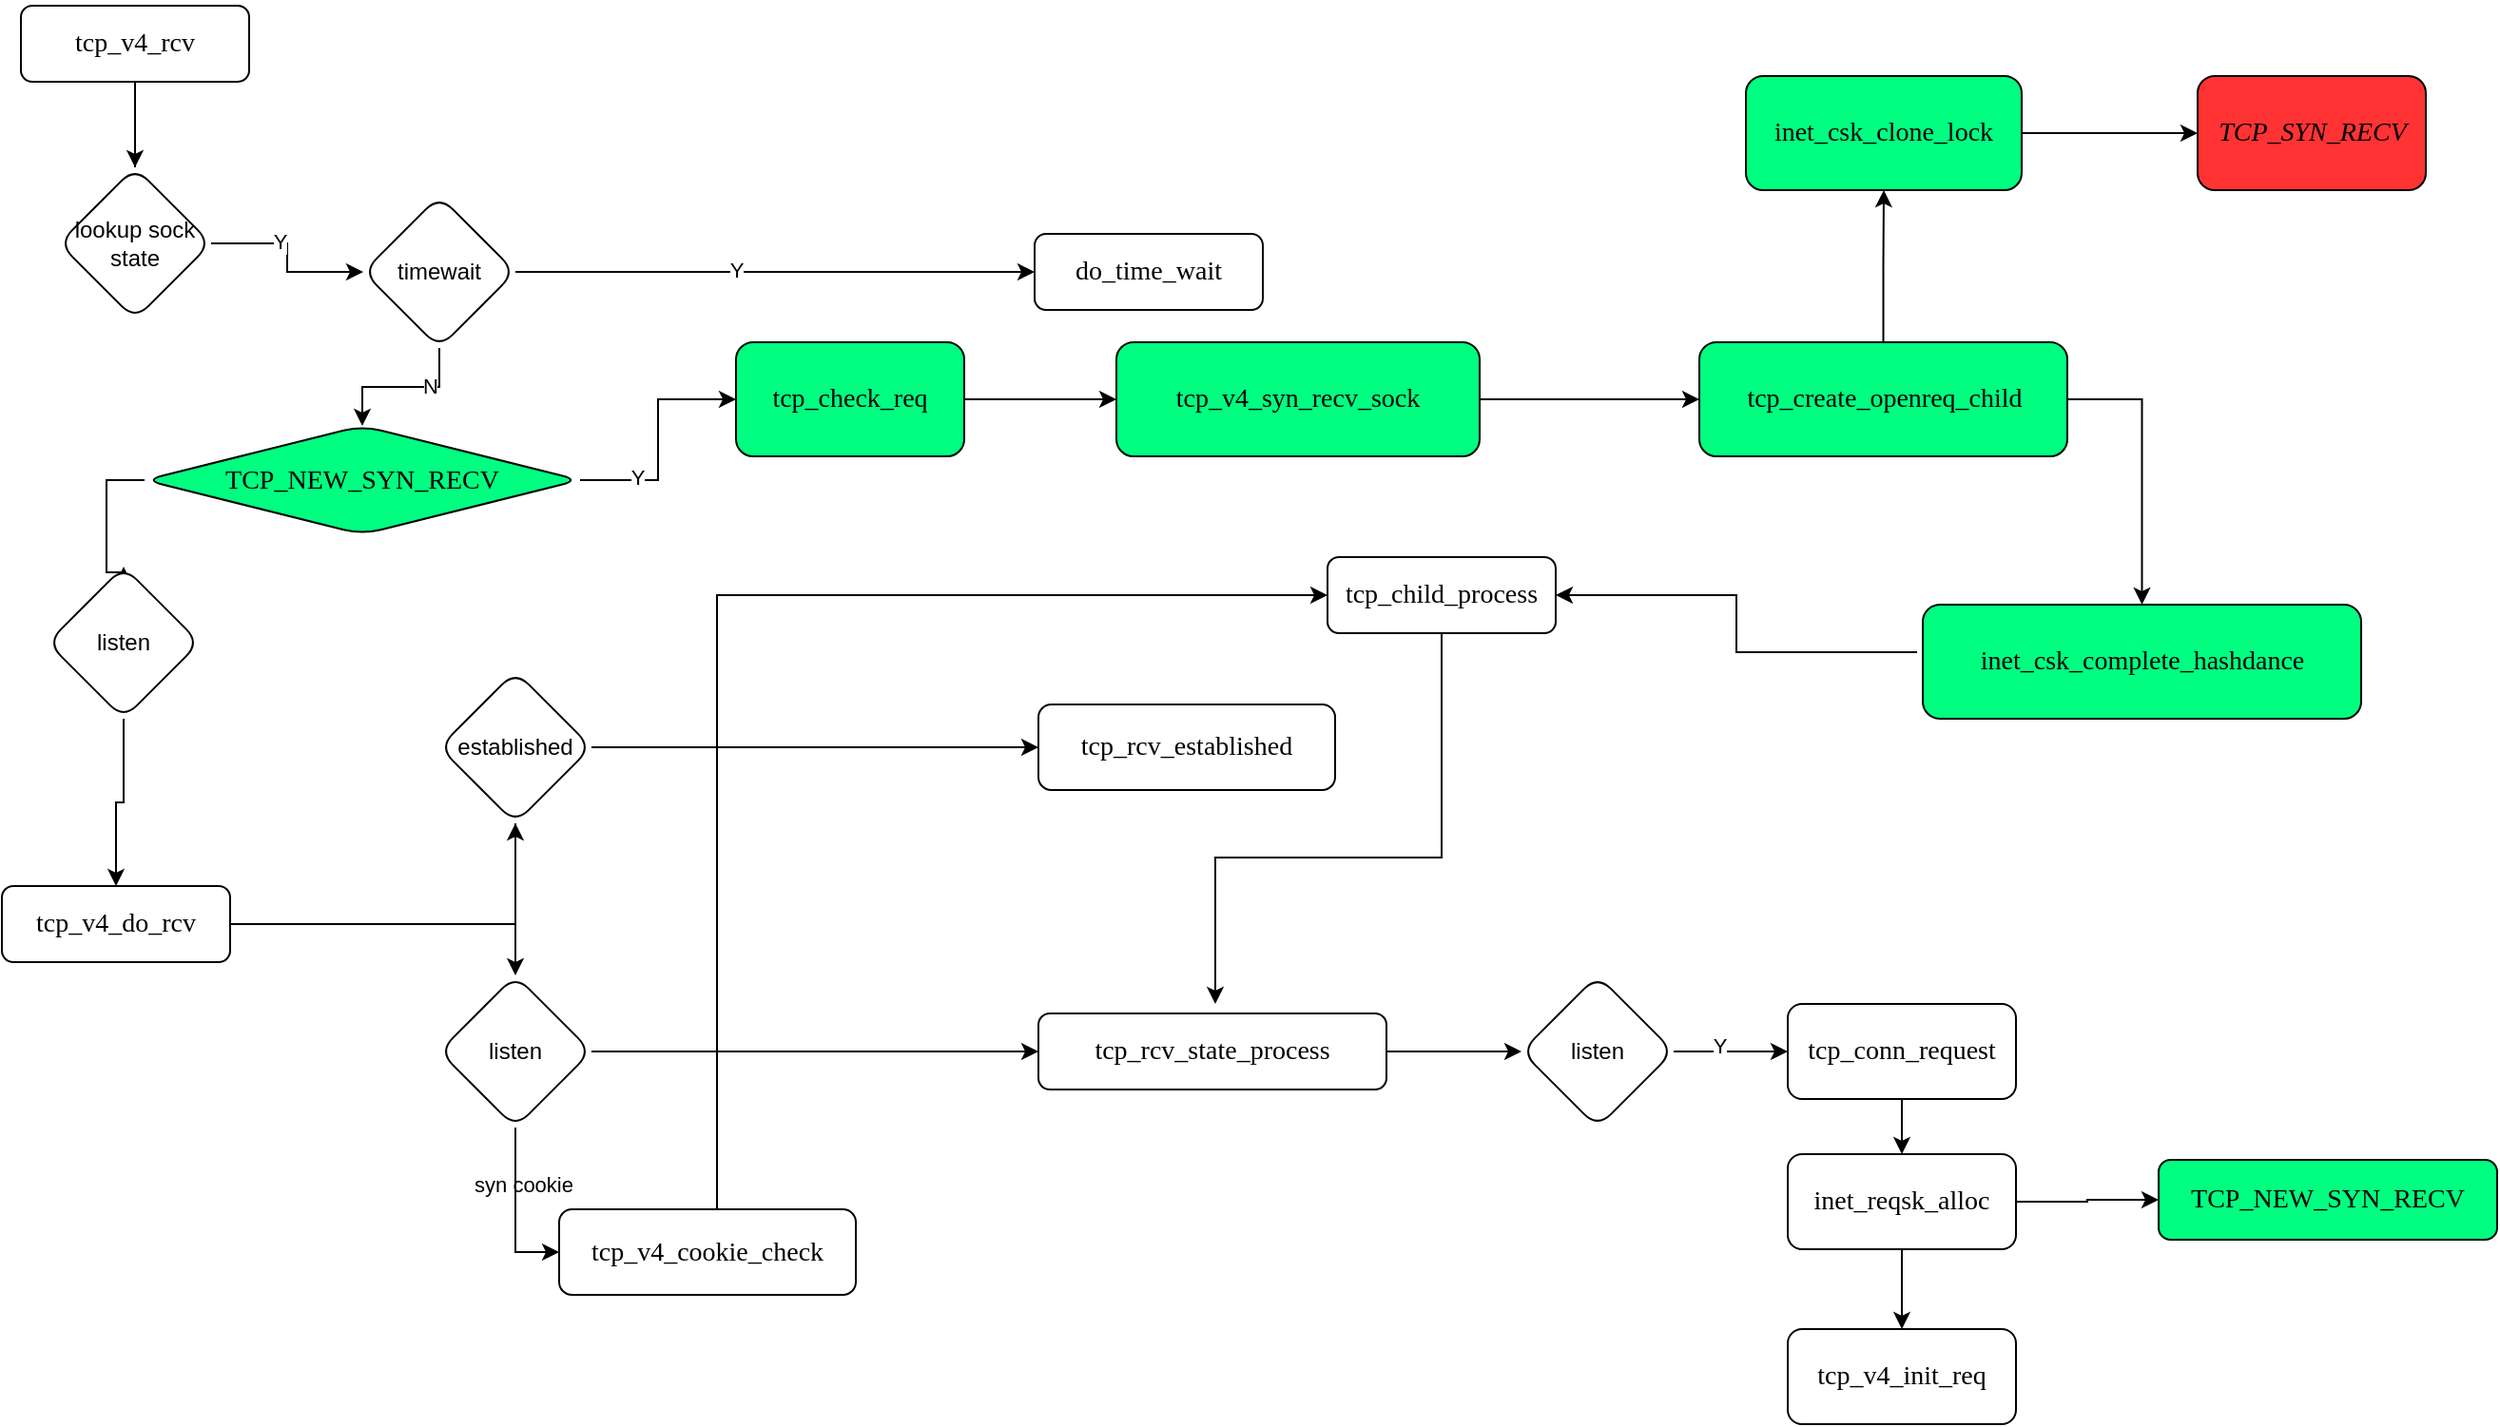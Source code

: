 <mxfile version="15.9.6" type="github">
  <diagram id="C5RBs43oDa-KdzZeNtuy" name="Page-1">
    <mxGraphModel dx="1151" dy="657" grid="0" gridSize="10" guides="1" tooltips="1" connect="1" arrows="1" fold="1" page="0" pageScale="1" pageWidth="827" pageHeight="1169" background="#FFFFFF" math="0" shadow="0">
      <root>
        <mxCell id="WIyWlLk6GJQsqaUBKTNV-0" />
        <mxCell id="WIyWlLk6GJQsqaUBKTNV-1" parent="WIyWlLk6GJQsqaUBKTNV-0" />
        <mxCell id="5ZYStBsxPsz1scZc6Z6h-1" value="" style="edgeStyle=orthogonalEdgeStyle;rounded=0;orthogonalLoop=1;jettySize=auto;html=1;entryX=0.5;entryY=0;entryDx=0;entryDy=0;fontColor=#000000;labelBackgroundColor=none;startArrow=none;exitX=0;exitY=0.5;exitDx=0;exitDy=0;" edge="1" parent="WIyWlLk6GJQsqaUBKTNV-1" source="5ZYStBsxPsz1scZc6Z6h-9" target="5ZYStBsxPsz1scZc6Z6h-14">
          <mxGeometry relative="1" as="geometry">
            <mxPoint x="247" y="258" as="sourcePoint" />
            <mxPoint x="220" y="300" as="targetPoint" />
          </mxGeometry>
        </mxCell>
        <mxCell id="5ZYStBsxPsz1scZc6Z6h-3" value="" style="edgeStyle=orthogonalEdgeStyle;rounded=0;orthogonalLoop=1;jettySize=auto;html=1;fontColor=#000000;labelBackgroundColor=none;" edge="1" parent="WIyWlLk6GJQsqaUBKTNV-1" source="WIyWlLk6GJQsqaUBKTNV-3" target="5ZYStBsxPsz1scZc6Z6h-2">
          <mxGeometry relative="1" as="geometry" />
        </mxCell>
        <mxCell id="WIyWlLk6GJQsqaUBKTNV-3" value="&lt;pre style=&quot;font-family: &amp;quot;jetbrains mono&amp;quot;; font-size: 10.5pt;&quot;&gt;&lt;span style=&quot;&quot;&gt;tcp_v4_rcv&lt;/span&gt;&lt;/pre&gt;" style="rounded=1;whiteSpace=wrap;html=1;fontSize=12;glass=0;strokeWidth=1;shadow=0;fontColor=#000000;labelBackgroundColor=none;" parent="WIyWlLk6GJQsqaUBKTNV-1" vertex="1">
          <mxGeometry x="160" y="80" width="120" height="40" as="geometry" />
        </mxCell>
        <mxCell id="5ZYStBsxPsz1scZc6Z6h-5" value="" style="edgeStyle=orthogonalEdgeStyle;rounded=0;orthogonalLoop=1;jettySize=auto;html=1;exitX=1;exitY=0.5;exitDx=0;exitDy=0;fontColor=#000000;labelBackgroundColor=none;" edge="1" parent="WIyWlLk6GJQsqaUBKTNV-1" source="5ZYStBsxPsz1scZc6Z6h-7" target="5ZYStBsxPsz1scZc6Z6h-4">
          <mxGeometry relative="1" as="geometry" />
        </mxCell>
        <mxCell id="5ZYStBsxPsz1scZc6Z6h-53" value="Y" style="edgeLabel;html=1;align=center;verticalAlign=middle;resizable=0;points=[];fontColor=#000000;" vertex="1" connectable="0" parent="5ZYStBsxPsz1scZc6Z6h-5">
          <mxGeometry x="-0.15" y="1" relative="1" as="geometry">
            <mxPoint as="offset" />
          </mxGeometry>
        </mxCell>
        <mxCell id="5ZYStBsxPsz1scZc6Z6h-8" value="" style="edgeStyle=orthogonalEdgeStyle;rounded=0;orthogonalLoop=1;jettySize=auto;html=1;fontColor=#000000;labelBackgroundColor=none;" edge="1" parent="WIyWlLk6GJQsqaUBKTNV-1" source="5ZYStBsxPsz1scZc6Z6h-2" target="5ZYStBsxPsz1scZc6Z6h-7">
          <mxGeometry relative="1" as="geometry" />
        </mxCell>
        <mxCell id="5ZYStBsxPsz1scZc6Z6h-55" value="Y" style="edgeLabel;html=1;align=center;verticalAlign=middle;resizable=0;points=[];fontColor=#000000;" vertex="1" connectable="0" parent="5ZYStBsxPsz1scZc6Z6h-8">
          <mxGeometry x="-0.25" y="1" relative="1" as="geometry">
            <mxPoint as="offset" />
          </mxGeometry>
        </mxCell>
        <mxCell id="5ZYStBsxPsz1scZc6Z6h-4" value="&lt;pre style=&quot;font-family: &amp;quot;jetbrains mono&amp;quot;; font-size: 10.5pt;&quot;&gt;do_time_wait&lt;/pre&gt;" style="whiteSpace=wrap;html=1;rounded=1;glass=0;strokeWidth=1;shadow=0;fontColor=#000000;labelBackgroundColor=none;fillColor=#FFFFFF;" vertex="1" parent="WIyWlLk6GJQsqaUBKTNV-1">
          <mxGeometry x="693" y="200" width="120" height="40" as="geometry" />
        </mxCell>
        <mxCell id="5ZYStBsxPsz1scZc6Z6h-10" value="" style="edgeStyle=orthogonalEdgeStyle;rounded=0;orthogonalLoop=1;jettySize=auto;html=1;fontColor=#000000;labelBackgroundColor=none;" edge="1" parent="WIyWlLk6GJQsqaUBKTNV-1" source="5ZYStBsxPsz1scZc6Z6h-7" target="5ZYStBsxPsz1scZc6Z6h-9">
          <mxGeometry relative="1" as="geometry" />
        </mxCell>
        <mxCell id="5ZYStBsxPsz1scZc6Z6h-54" value="N" style="edgeLabel;html=1;align=center;verticalAlign=middle;resizable=0;points=[];fontColor=#000000;" vertex="1" connectable="0" parent="5ZYStBsxPsz1scZc6Z6h-10">
          <mxGeometry x="-0.373" y="-1" relative="1" as="geometry">
            <mxPoint as="offset" />
          </mxGeometry>
        </mxCell>
        <mxCell id="5ZYStBsxPsz1scZc6Z6h-7" value="timewait" style="rhombus;whiteSpace=wrap;html=1;rounded=1;glass=0;strokeWidth=1;shadow=0;fontColor=#000000;labelBackgroundColor=none;" vertex="1" parent="WIyWlLk6GJQsqaUBKTNV-1">
          <mxGeometry x="340" y="180" width="80" height="80" as="geometry" />
        </mxCell>
        <mxCell id="5ZYStBsxPsz1scZc6Z6h-12" value="" style="edgeStyle=orthogonalEdgeStyle;rounded=0;orthogonalLoop=1;jettySize=auto;html=1;fontColor=#000000;labelBackgroundColor=none;" edge="1" parent="WIyWlLk6GJQsqaUBKTNV-1" target="5ZYStBsxPsz1scZc6Z6h-11">
          <mxGeometry relative="1" as="geometry">
            <mxPoint x="1157" y="420" as="sourcePoint" />
            <Array as="points">
              <mxPoint x="1062" y="420" />
              <mxPoint x="1062" y="390" />
            </Array>
          </mxGeometry>
        </mxCell>
        <mxCell id="5ZYStBsxPsz1scZc6Z6h-57" value="" style="edgeStyle=orthogonalEdgeStyle;rounded=0;orthogonalLoop=1;jettySize=auto;html=1;labelBackgroundColor=none;fontColor=#000000;" edge="1" parent="WIyWlLk6GJQsqaUBKTNV-1" source="5ZYStBsxPsz1scZc6Z6h-9" target="5ZYStBsxPsz1scZc6Z6h-56">
          <mxGeometry relative="1" as="geometry" />
        </mxCell>
        <mxCell id="5ZYStBsxPsz1scZc6Z6h-69" value="Y" style="edgeLabel;html=1;align=center;verticalAlign=middle;resizable=0;points=[];fontColor=#000000;" vertex="1" connectable="0" parent="5ZYStBsxPsz1scZc6Z6h-57">
          <mxGeometry x="-0.518" y="3" relative="1" as="geometry">
            <mxPoint y="1" as="offset" />
          </mxGeometry>
        </mxCell>
        <mxCell id="5ZYStBsxPsz1scZc6Z6h-9" value="&lt;pre style=&quot;font-size: 10.5pt ; font-family: &amp;quot;jetbrains mono&amp;quot;&quot;&gt;&lt;span style=&quot;&quot;&gt;TCP_NEW_SYN_RECV&lt;/span&gt;&lt;/pre&gt;" style="rhombus;whiteSpace=wrap;html=1;rounded=1;glass=0;strokeWidth=1;shadow=0;fontColor=#000000;labelBackgroundColor=none;fillColor=#00FF80;" vertex="1" parent="WIyWlLk6GJQsqaUBKTNV-1">
          <mxGeometry x="225" y="301" width="229" height="57" as="geometry" />
        </mxCell>
        <mxCell id="5ZYStBsxPsz1scZc6Z6h-71" value="" style="edgeStyle=orthogonalEdgeStyle;rounded=0;orthogonalLoop=1;jettySize=auto;html=1;labelBackgroundColor=none;fontColor=#000000;" edge="1" parent="WIyWlLk6GJQsqaUBKTNV-1" source="5ZYStBsxPsz1scZc6Z6h-11">
          <mxGeometry relative="1" as="geometry">
            <mxPoint x="788" y="605" as="targetPoint" />
            <Array as="points">
              <mxPoint x="907" y="528" />
              <mxPoint x="788" y="528" />
            </Array>
          </mxGeometry>
        </mxCell>
        <mxCell id="5ZYStBsxPsz1scZc6Z6h-11" value="&lt;pre style=&quot;font-family: &amp;quot;jetbrains mono&amp;quot;; font-size: 10.5pt;&quot;&gt;tcp_child_process&lt;/pre&gt;" style="whiteSpace=wrap;html=1;rounded=1;glass=0;strokeWidth=1;shadow=0;fontColor=#000000;labelBackgroundColor=none;fillColor=#FFFFFF;" vertex="1" parent="WIyWlLk6GJQsqaUBKTNV-1">
          <mxGeometry x="847" y="370" width="120" height="40" as="geometry" />
        </mxCell>
        <mxCell id="5ZYStBsxPsz1scZc6Z6h-17" value="" style="edgeStyle=orthogonalEdgeStyle;rounded=0;orthogonalLoop=1;jettySize=auto;html=1;fontColor=#000000;labelBackgroundColor=none;" edge="1" parent="WIyWlLk6GJQsqaUBKTNV-1" source="5ZYStBsxPsz1scZc6Z6h-14" target="5ZYStBsxPsz1scZc6Z6h-16">
          <mxGeometry relative="1" as="geometry" />
        </mxCell>
        <mxCell id="5ZYStBsxPsz1scZc6Z6h-14" value="listen" style="rhombus;whiteSpace=wrap;html=1;rounded=1;glass=0;strokeWidth=1;shadow=0;fontColor=#000000;labelBackgroundColor=none;" vertex="1" parent="WIyWlLk6GJQsqaUBKTNV-1">
          <mxGeometry x="174" y="375" width="80" height="80" as="geometry" />
        </mxCell>
        <mxCell id="5ZYStBsxPsz1scZc6Z6h-21" value="" style="edgeStyle=orthogonalEdgeStyle;rounded=0;orthogonalLoop=1;jettySize=auto;html=1;labelBackgroundColor=none;fontColor=#000000;" edge="1" parent="WIyWlLk6GJQsqaUBKTNV-1" source="5ZYStBsxPsz1scZc6Z6h-16" target="5ZYStBsxPsz1scZc6Z6h-20">
          <mxGeometry relative="1" as="geometry" />
        </mxCell>
        <mxCell id="5ZYStBsxPsz1scZc6Z6h-16" value="&lt;pre style=&quot;font-family: &amp;quot;jetbrains mono&amp;quot;; font-size: 10.5pt;&quot;&gt;tcp_v4_do_rcv&lt;/pre&gt;" style="whiteSpace=wrap;html=1;rounded=1;glass=0;strokeWidth=1;shadow=0;fontColor=#000000;labelBackgroundColor=none;" vertex="1" parent="WIyWlLk6GJQsqaUBKTNV-1">
          <mxGeometry x="150" y="543" width="120" height="40" as="geometry" />
        </mxCell>
        <mxCell id="5ZYStBsxPsz1scZc6Z6h-33" value="" style="edgeStyle=orthogonalEdgeStyle;rounded=0;orthogonalLoop=1;jettySize=auto;html=1;labelBackgroundColor=none;fontColor=#000000;exitX=0.41;exitY=-0.022;exitDx=0;exitDy=0;exitPerimeter=0;entryX=0;entryY=0.5;entryDx=0;entryDy=0;" edge="1" parent="WIyWlLk6GJQsqaUBKTNV-1" target="5ZYStBsxPsz1scZc6Z6h-11">
          <mxGeometry relative="1" as="geometry">
            <mxPoint x="502.96" y="723.01" as="sourcePoint" />
            <mxPoint x="806" y="306" as="targetPoint" />
            <Array as="points">
              <mxPoint x="526" y="723" />
              <mxPoint x="526" y="390" />
            </Array>
          </mxGeometry>
        </mxCell>
        <mxCell id="5ZYStBsxPsz1scZc6Z6h-18" value="&lt;pre style=&quot;font-family: &amp;quot;jetbrains mono&amp;quot; ; font-size: 10.5pt&quot;&gt;&lt;pre style=&quot;font-family: &amp;quot;jetbrains mono&amp;quot;; font-size: 10.5pt;&quot;&gt;tcp_v4_cookie_check&lt;/pre&gt;&lt;/pre&gt;" style="whiteSpace=wrap;html=1;rounded=1;glass=0;strokeWidth=1;shadow=0;fontColor=#000000;labelBackgroundColor=none;" vertex="1" parent="WIyWlLk6GJQsqaUBKTNV-1">
          <mxGeometry x="443" y="713" width="156" height="45" as="geometry" />
        </mxCell>
        <mxCell id="5ZYStBsxPsz1scZc6Z6h-23" value="" style="edgeStyle=orthogonalEdgeStyle;rounded=0;orthogonalLoop=1;jettySize=auto;html=1;labelBackgroundColor=none;fontColor=#000000;" edge="1" parent="WIyWlLk6GJQsqaUBKTNV-1" source="5ZYStBsxPsz1scZc6Z6h-20" target="5ZYStBsxPsz1scZc6Z6h-22">
          <mxGeometry relative="1" as="geometry" />
        </mxCell>
        <mxCell id="5ZYStBsxPsz1scZc6Z6h-27" value="" style="edgeStyle=orthogonalEdgeStyle;rounded=0;orthogonalLoop=1;jettySize=auto;html=1;labelBackgroundColor=none;fontColor=#000000;" edge="1" parent="WIyWlLk6GJQsqaUBKTNV-1" source="5ZYStBsxPsz1scZc6Z6h-20" target="5ZYStBsxPsz1scZc6Z6h-26">
          <mxGeometry relative="1" as="geometry" />
        </mxCell>
        <mxCell id="5ZYStBsxPsz1scZc6Z6h-20" value="established" style="rhombus;whiteSpace=wrap;html=1;fontColor=#000000;rounded=1;glass=0;strokeWidth=1;shadow=0;labelBackgroundColor=none;" vertex="1" parent="WIyWlLk6GJQsqaUBKTNV-1">
          <mxGeometry x="380" y="430" width="80" height="80" as="geometry" />
        </mxCell>
        <mxCell id="5ZYStBsxPsz1scZc6Z6h-22" value="&lt;pre style=&quot;font-family: &amp;quot;jetbrains mono&amp;quot;; font-size: 10.5pt;&quot;&gt;tcp_rcv_established&lt;/pre&gt;" style="whiteSpace=wrap;html=1;fontColor=#000000;rounded=1;glass=0;strokeWidth=1;shadow=0;labelBackgroundColor=none;fillColor=#FFFFFF;" vertex="1" parent="WIyWlLk6GJQsqaUBKTNV-1">
          <mxGeometry x="695" y="447.5" width="156" height="45" as="geometry" />
        </mxCell>
        <mxCell id="5ZYStBsxPsz1scZc6Z6h-31" value="" style="edgeStyle=orthogonalEdgeStyle;rounded=0;orthogonalLoop=1;jettySize=auto;html=1;entryX=0;entryY=0.5;entryDx=0;entryDy=0;labelBackgroundColor=none;fontColor=#000000;" edge="1" parent="WIyWlLk6GJQsqaUBKTNV-1" source="5ZYStBsxPsz1scZc6Z6h-26" target="5ZYStBsxPsz1scZc6Z6h-18">
          <mxGeometry relative="1" as="geometry">
            <mxPoint x="506" y="630" as="targetPoint" />
          </mxGeometry>
        </mxCell>
        <mxCell id="5ZYStBsxPsz1scZc6Z6h-34" value="syn cookie" style="edgeLabel;html=1;align=center;verticalAlign=middle;resizable=0;points=[];labelBackgroundColor=none;fontColor=#000000;" vertex="1" connectable="0" parent="5ZYStBsxPsz1scZc6Z6h-31">
          <mxGeometry x="-0.324" y="4" relative="1" as="geometry">
            <mxPoint as="offset" />
          </mxGeometry>
        </mxCell>
        <mxCell id="5ZYStBsxPsz1scZc6Z6h-38" value="" style="edgeStyle=orthogonalEdgeStyle;rounded=0;orthogonalLoop=1;jettySize=auto;html=1;labelBackgroundColor=none;fontColor=#000000;" edge="1" parent="WIyWlLk6GJQsqaUBKTNV-1" source="5ZYStBsxPsz1scZc6Z6h-26" target="5ZYStBsxPsz1scZc6Z6h-37">
          <mxGeometry relative="1" as="geometry" />
        </mxCell>
        <mxCell id="5ZYStBsxPsz1scZc6Z6h-26" value="listen" style="rhombus;whiteSpace=wrap;html=1;fontColor=#000000;rounded=1;glass=0;strokeWidth=1;shadow=0;labelBackgroundColor=none;" vertex="1" parent="WIyWlLk6GJQsqaUBKTNV-1">
          <mxGeometry x="380" y="590" width="80" height="80" as="geometry" />
        </mxCell>
        <mxCell id="5ZYStBsxPsz1scZc6Z6h-41" value="" style="edgeStyle=orthogonalEdgeStyle;rounded=0;orthogonalLoop=1;jettySize=auto;html=1;labelBackgroundColor=none;fontColor=#000000;entryX=0;entryY=0.5;entryDx=0;entryDy=0;" edge="1" parent="WIyWlLk6GJQsqaUBKTNV-1" source="5ZYStBsxPsz1scZc6Z6h-37" target="5ZYStBsxPsz1scZc6Z6h-42">
          <mxGeometry relative="1" as="geometry">
            <mxPoint x="958" y="630" as="targetPoint" />
          </mxGeometry>
        </mxCell>
        <mxCell id="5ZYStBsxPsz1scZc6Z6h-37" value="&lt;pre style=&quot;font-family: &amp;quot;jetbrains mono&amp;quot;; font-size: 10.5pt;&quot;&gt;tcp_rcv_state_process&lt;/pre&gt;" style="whiteSpace=wrap;html=1;fontColor=#000000;rounded=1;glass=0;strokeWidth=1;shadow=0;labelBackgroundColor=none;fillColor=#FFFFFF;" vertex="1" parent="WIyWlLk6GJQsqaUBKTNV-1">
          <mxGeometry x="695" y="610" width="183" height="40" as="geometry" />
        </mxCell>
        <mxCell id="5ZYStBsxPsz1scZc6Z6h-44" value="" style="edgeStyle=orthogonalEdgeStyle;rounded=0;orthogonalLoop=1;jettySize=auto;html=1;labelBackgroundColor=none;fontColor=#000000;" edge="1" parent="WIyWlLk6GJQsqaUBKTNV-1" source="5ZYStBsxPsz1scZc6Z6h-42" target="5ZYStBsxPsz1scZc6Z6h-43">
          <mxGeometry relative="1" as="geometry" />
        </mxCell>
        <mxCell id="5ZYStBsxPsz1scZc6Z6h-72" value="Y" style="edgeLabel;html=1;align=center;verticalAlign=middle;resizable=0;points=[];fontColor=#000000;" vertex="1" connectable="0" parent="5ZYStBsxPsz1scZc6Z6h-44">
          <mxGeometry x="-0.2" y="3" relative="1" as="geometry">
            <mxPoint as="offset" />
          </mxGeometry>
        </mxCell>
        <mxCell id="5ZYStBsxPsz1scZc6Z6h-42" value="listen" style="rhombus;whiteSpace=wrap;html=1;fontColor=#000000;rounded=1;glass=0;strokeWidth=1;shadow=0;labelBackgroundColor=none;" vertex="1" parent="WIyWlLk6GJQsqaUBKTNV-1">
          <mxGeometry x="949" y="590" width="80" height="80" as="geometry" />
        </mxCell>
        <mxCell id="5ZYStBsxPsz1scZc6Z6h-48" value="" style="edgeStyle=orthogonalEdgeStyle;rounded=0;orthogonalLoop=1;jettySize=auto;html=1;labelBackgroundColor=none;fontColor=#000000;" edge="1" parent="WIyWlLk6GJQsqaUBKTNV-1" source="5ZYStBsxPsz1scZc6Z6h-43" target="5ZYStBsxPsz1scZc6Z6h-47">
          <mxGeometry relative="1" as="geometry" />
        </mxCell>
        <mxCell id="5ZYStBsxPsz1scZc6Z6h-43" value="&lt;pre style=&quot;font-family: &amp;quot;jetbrains mono&amp;quot;; font-size: 10.5pt;&quot;&gt;&lt;pre style=&quot;font-family: &amp;quot;jetbrains mono&amp;quot; ; font-size: 10.5pt&quot;&gt;tcp_conn_request&lt;/pre&gt;&lt;/pre&gt;" style="whiteSpace=wrap;html=1;fontColor=#000000;rounded=1;glass=0;strokeWidth=1;shadow=0;labelBackgroundColor=none;" vertex="1" parent="WIyWlLk6GJQsqaUBKTNV-1">
          <mxGeometry x="1089" y="605" width="120" height="50" as="geometry" />
        </mxCell>
        <mxCell id="5ZYStBsxPsz1scZc6Z6h-50" value="" style="edgeStyle=orthogonalEdgeStyle;rounded=0;orthogonalLoop=1;jettySize=auto;html=1;labelBackgroundColor=none;fontColor=#000000;" edge="1" parent="WIyWlLk6GJQsqaUBKTNV-1" source="5ZYStBsxPsz1scZc6Z6h-47" target="5ZYStBsxPsz1scZc6Z6h-49">
          <mxGeometry relative="1" as="geometry" />
        </mxCell>
        <mxCell id="5ZYStBsxPsz1scZc6Z6h-52" value="" style="edgeStyle=orthogonalEdgeStyle;rounded=0;orthogonalLoop=1;jettySize=auto;html=1;labelBackgroundColor=none;fontColor=#000000;" edge="1" parent="WIyWlLk6GJQsqaUBKTNV-1" source="5ZYStBsxPsz1scZc6Z6h-47" target="5ZYStBsxPsz1scZc6Z6h-51">
          <mxGeometry relative="1" as="geometry" />
        </mxCell>
        <mxCell id="5ZYStBsxPsz1scZc6Z6h-47" value="&lt;pre style=&quot;font-family: &amp;quot;jetbrains mono&amp;quot;; font-size: 10.5pt;&quot;&gt;&lt;pre style=&quot;font-family: &amp;quot;jetbrains mono&amp;quot; ; font-size: 10.5pt&quot;&gt;&lt;pre style=&quot;font-family: &amp;quot;jetbrains mono&amp;quot; ; font-size: 10.5pt&quot;&gt;inet_reqsk_alloc&lt;/pre&gt;&lt;/pre&gt;&lt;/pre&gt;" style="whiteSpace=wrap;html=1;fontColor=#000000;rounded=1;glass=0;strokeWidth=1;shadow=0;labelBackgroundColor=none;" vertex="1" parent="WIyWlLk6GJQsqaUBKTNV-1">
          <mxGeometry x="1089" y="684" width="120" height="50" as="geometry" />
        </mxCell>
        <mxCell id="5ZYStBsxPsz1scZc6Z6h-49" value="&lt;pre style=&quot;font-family: &amp;quot;jetbrains mono&amp;quot;; font-size: 10.5pt;&quot;&gt;&lt;pre style=&quot;font-family: &amp;quot;jetbrains mono&amp;quot; ; font-size: 10.5pt&quot;&gt;&lt;pre style=&quot;font-family: &amp;quot;jetbrains mono&amp;quot; ; font-size: 10.5pt&quot;&gt;&lt;pre style=&quot;font-size: 10.5pt ; font-family: &amp;quot;jetbrains mono&amp;quot;&quot;&gt;&lt;span style=&quot;&quot;&gt;tcp_v4_init_req&lt;/span&gt;&lt;/pre&gt;&lt;/pre&gt;&lt;/pre&gt;&lt;/pre&gt;" style="whiteSpace=wrap;html=1;fontColor=#000000;rounded=1;glass=0;strokeWidth=1;shadow=0;labelBackgroundColor=none;" vertex="1" parent="WIyWlLk6GJQsqaUBKTNV-1">
          <mxGeometry x="1089" y="776" width="120" height="50" as="geometry" />
        </mxCell>
        <mxCell id="5ZYStBsxPsz1scZc6Z6h-51" value="&lt;pre style=&quot;font-family: &amp;#34;jetbrains mono&amp;#34; ; font-size: 10.5pt&quot;&gt;&lt;pre style=&quot;font-family: &amp;#34;jetbrains mono&amp;#34; ; font-size: 10.5pt&quot;&gt;&lt;pre style=&quot;font-family: &amp;#34;jetbrains mono&amp;#34; ; font-size: 10.5pt&quot;&gt;&lt;pre style=&quot;font-family: &amp;#34;jetbrains mono&amp;#34; ; font-size: 10.5pt&quot;&gt;&lt;span style=&quot;background-color: rgb(0 , 255 , 128)&quot;&gt;TCP_NEW_SYN_RECV&lt;/span&gt;&lt;/pre&gt;&lt;/pre&gt;&lt;/pre&gt;&lt;/pre&gt;" style="whiteSpace=wrap;html=1;fontColor=#000000;rounded=1;glass=0;strokeWidth=1;shadow=0;labelBackgroundColor=none;fillColor=#00FF80;" vertex="1" parent="WIyWlLk6GJQsqaUBKTNV-1">
          <mxGeometry x="1284" y="687" width="178" height="42" as="geometry" />
        </mxCell>
        <mxCell id="5ZYStBsxPsz1scZc6Z6h-59" value="" style="edgeStyle=orthogonalEdgeStyle;rounded=0;orthogonalLoop=1;jettySize=auto;html=1;labelBackgroundColor=none;fontColor=#000000;" edge="1" parent="WIyWlLk6GJQsqaUBKTNV-1" source="5ZYStBsxPsz1scZc6Z6h-56" target="5ZYStBsxPsz1scZc6Z6h-58">
          <mxGeometry relative="1" as="geometry" />
        </mxCell>
        <mxCell id="5ZYStBsxPsz1scZc6Z6h-56" value="&lt;pre style=&quot;font-family: &amp;quot;jetbrains mono&amp;quot;; font-size: 10.5pt;&quot;&gt;&lt;span style=&quot;&quot;&gt;tcp_check_req&lt;/span&gt;&lt;/pre&gt;" style="whiteSpace=wrap;html=1;fillColor=#00FF80;fontColor=#000000;rounded=1;glass=0;strokeWidth=1;shadow=0;labelBackgroundColor=none;" vertex="1" parent="WIyWlLk6GJQsqaUBKTNV-1">
          <mxGeometry x="536" y="257" width="120" height="60" as="geometry" />
        </mxCell>
        <mxCell id="5ZYStBsxPsz1scZc6Z6h-61" value="" style="edgeStyle=orthogonalEdgeStyle;rounded=0;orthogonalLoop=1;jettySize=auto;html=1;labelBackgroundColor=none;fontColor=#000000;exitX=1;exitY=0.5;exitDx=0;exitDy=0;" edge="1" parent="WIyWlLk6GJQsqaUBKTNV-1" source="5ZYStBsxPsz1scZc6Z6h-62" target="5ZYStBsxPsz1scZc6Z6h-60">
          <mxGeometry relative="1" as="geometry" />
        </mxCell>
        <mxCell id="5ZYStBsxPsz1scZc6Z6h-63" value="" style="edgeStyle=orthogonalEdgeStyle;rounded=0;orthogonalLoop=1;jettySize=auto;html=1;labelBackgroundColor=none;fontColor=#000000;" edge="1" parent="WIyWlLk6GJQsqaUBKTNV-1" source="5ZYStBsxPsz1scZc6Z6h-58" target="5ZYStBsxPsz1scZc6Z6h-62">
          <mxGeometry relative="1" as="geometry" />
        </mxCell>
        <mxCell id="5ZYStBsxPsz1scZc6Z6h-58" value="&lt;pre style=&quot;font-family: &amp;quot;jetbrains mono&amp;quot;; font-size: 10.5pt;&quot;&gt;&lt;pre style=&quot;font-family: &amp;quot;jetbrains mono&amp;quot; ; font-size: 10.5pt&quot;&gt;&lt;span style=&quot;&quot;&gt;tcp_v4_syn_recv_sock&lt;/span&gt;&lt;/pre&gt;&lt;/pre&gt;" style="whiteSpace=wrap;html=1;fillColor=#00FF80;fontColor=#000000;rounded=1;glass=0;strokeWidth=1;shadow=0;labelBackgroundColor=none;" vertex="1" parent="WIyWlLk6GJQsqaUBKTNV-1">
          <mxGeometry x="736" y="257" width="191" height="60" as="geometry" />
        </mxCell>
        <mxCell id="5ZYStBsxPsz1scZc6Z6h-60" value="&lt;pre style=&quot;font-family: &amp;quot;jetbrains mono&amp;quot;; font-size: 10.5pt;&quot;&gt;inet_csk_complete_hashdance&lt;/pre&gt;" style="whiteSpace=wrap;html=1;fillColor=#00FF80;fontColor=#000000;rounded=1;glass=0;strokeWidth=1;shadow=0;labelBackgroundColor=none;" vertex="1" parent="WIyWlLk6GJQsqaUBKTNV-1">
          <mxGeometry x="1160" y="395" width="230.5" height="60" as="geometry" />
        </mxCell>
        <mxCell id="5ZYStBsxPsz1scZc6Z6h-65" value="" style="edgeStyle=orthogonalEdgeStyle;rounded=0;orthogonalLoop=1;jettySize=auto;html=1;labelBackgroundColor=none;fontColor=#000000;" edge="1" parent="WIyWlLk6GJQsqaUBKTNV-1" source="5ZYStBsxPsz1scZc6Z6h-62" target="5ZYStBsxPsz1scZc6Z6h-64">
          <mxGeometry relative="1" as="geometry" />
        </mxCell>
        <mxCell id="5ZYStBsxPsz1scZc6Z6h-62" value="&lt;pre style=&quot;font-family: &amp;quot;jetbrains mono&amp;quot;; font-size: 10.5pt;&quot;&gt;tcp_create_openreq_child&lt;/pre&gt;" style="whiteSpace=wrap;html=1;fillColor=#00FF80;fontColor=#000000;rounded=1;glass=0;strokeWidth=1;shadow=0;labelBackgroundColor=none;" vertex="1" parent="WIyWlLk6GJQsqaUBKTNV-1">
          <mxGeometry x="1042.5" y="257" width="193.5" height="60" as="geometry" />
        </mxCell>
        <mxCell id="5ZYStBsxPsz1scZc6Z6h-67" value="" style="edgeStyle=orthogonalEdgeStyle;rounded=0;orthogonalLoop=1;jettySize=auto;html=1;labelBackgroundColor=none;fontColor=#000000;" edge="1" parent="WIyWlLk6GJQsqaUBKTNV-1" source="5ZYStBsxPsz1scZc6Z6h-64" target="5ZYStBsxPsz1scZc6Z6h-66">
          <mxGeometry relative="1" as="geometry" />
        </mxCell>
        <mxCell id="5ZYStBsxPsz1scZc6Z6h-64" value="&lt;pre style=&quot;font-family: &amp;quot;jetbrains mono&amp;quot;; font-size: 10.5pt;&quot;&gt;&lt;span style=&quot;&quot;&gt;inet_csk_clone_lock&lt;/span&gt;&lt;/pre&gt;" style="whiteSpace=wrap;html=1;fillColor=#00FF80;fontColor=#000000;rounded=1;glass=0;strokeWidth=1;shadow=0;labelBackgroundColor=none;" vertex="1" parent="WIyWlLk6GJQsqaUBKTNV-1">
          <mxGeometry x="1067" y="117" width="145" height="60" as="geometry" />
        </mxCell>
        <mxCell id="5ZYStBsxPsz1scZc6Z6h-66" value="&lt;pre style=&quot;font-family: &amp;quot;jetbrains mono&amp;quot;; font-size: 10.5pt;&quot;&gt;&lt;span style=&quot;font-style: italic;&quot;&gt;TCP_SYN_RECV&lt;/span&gt;&lt;/pre&gt;" style="whiteSpace=wrap;html=1;fillColor=#FF3333;fontColor=#000000;rounded=1;glass=0;strokeWidth=1;shadow=0;labelBackgroundColor=none;" vertex="1" parent="WIyWlLk6GJQsqaUBKTNV-1">
          <mxGeometry x="1304.5" y="117" width="120" height="60" as="geometry" />
        </mxCell>
        <mxCell id="5ZYStBsxPsz1scZc6Z6h-2" value="lookup sock state" style="rhombus;whiteSpace=wrap;html=1;rounded=1;glass=0;strokeWidth=1;shadow=0;fontColor=#000000;labelBackgroundColor=none;" vertex="1" parent="WIyWlLk6GJQsqaUBKTNV-1">
          <mxGeometry x="180" y="165" width="80" height="80" as="geometry" />
        </mxCell>
        <mxCell id="5ZYStBsxPsz1scZc6Z6h-68" value="" style="edgeStyle=orthogonalEdgeStyle;rounded=0;orthogonalLoop=1;jettySize=auto;html=1;entryX=0.5;entryY=0;entryDx=0;entryDy=0;fontColor=#000000;labelBackgroundColor=none;endArrow=none;" edge="1" parent="WIyWlLk6GJQsqaUBKTNV-1" source="WIyWlLk6GJQsqaUBKTNV-3" target="5ZYStBsxPsz1scZc6Z6h-2">
          <mxGeometry relative="1" as="geometry">
            <mxPoint x="220" y="120" as="sourcePoint" />
            <mxPoint x="220" y="310" as="targetPoint" />
          </mxGeometry>
        </mxCell>
      </root>
    </mxGraphModel>
  </diagram>
</mxfile>
